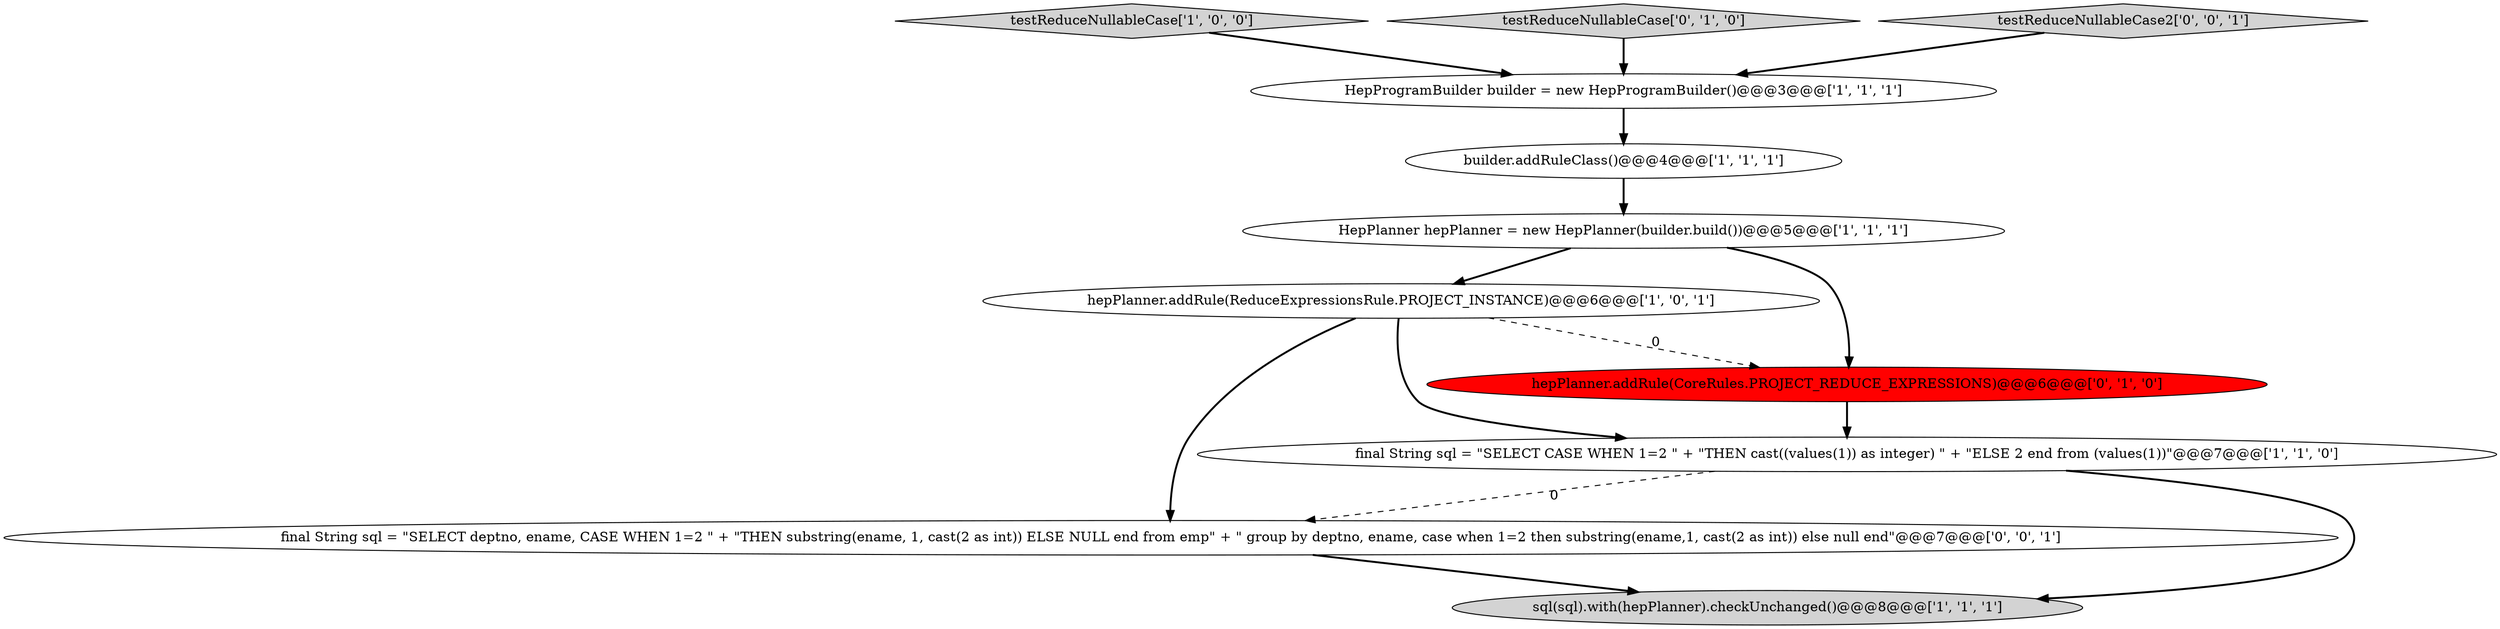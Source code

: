 digraph {
2 [style = filled, label = "HepProgramBuilder builder = new HepProgramBuilder()@@@3@@@['1', '1', '1']", fillcolor = white, shape = ellipse image = "AAA0AAABBB1BBB"];
10 [style = filled, label = "final String sql = \"SELECT deptno, ename, CASE WHEN 1=2 \" + \"THEN substring(ename, 1, cast(2 as int)) ELSE NULL end from emp\" + \" group by deptno, ename, case when 1=2 then substring(ename,1, cast(2 as int)) else null end\"@@@7@@@['0', '0', '1']", fillcolor = white, shape = ellipse image = "AAA0AAABBB3BBB"];
1 [style = filled, label = "hepPlanner.addRule(ReduceExpressionsRule.PROJECT_INSTANCE)@@@6@@@['1', '0', '1']", fillcolor = white, shape = ellipse image = "AAA0AAABBB1BBB"];
5 [style = filled, label = "sql(sql).with(hepPlanner).checkUnchanged()@@@8@@@['1', '1', '1']", fillcolor = lightgray, shape = ellipse image = "AAA0AAABBB1BBB"];
4 [style = filled, label = "builder.addRuleClass()@@@4@@@['1', '1', '1']", fillcolor = white, shape = ellipse image = "AAA0AAABBB1BBB"];
3 [style = filled, label = "HepPlanner hepPlanner = new HepPlanner(builder.build())@@@5@@@['1', '1', '1']", fillcolor = white, shape = ellipse image = "AAA0AAABBB1BBB"];
0 [style = filled, label = "testReduceNullableCase['1', '0', '0']", fillcolor = lightgray, shape = diamond image = "AAA0AAABBB1BBB"];
6 [style = filled, label = "final String sql = \"SELECT CASE WHEN 1=2 \" + \"THEN cast((values(1)) as integer) \" + \"ELSE 2 end from (values(1))\"@@@7@@@['1', '1', '0']", fillcolor = white, shape = ellipse image = "AAA0AAABBB1BBB"];
7 [style = filled, label = "hepPlanner.addRule(CoreRules.PROJECT_REDUCE_EXPRESSIONS)@@@6@@@['0', '1', '0']", fillcolor = red, shape = ellipse image = "AAA1AAABBB2BBB"];
8 [style = filled, label = "testReduceNullableCase['0', '1', '0']", fillcolor = lightgray, shape = diamond image = "AAA0AAABBB2BBB"];
9 [style = filled, label = "testReduceNullableCase2['0', '0', '1']", fillcolor = lightgray, shape = diamond image = "AAA0AAABBB3BBB"];
4->3 [style = bold, label=""];
6->5 [style = bold, label=""];
6->10 [style = dashed, label="0"];
1->6 [style = bold, label=""];
10->5 [style = bold, label=""];
1->7 [style = dashed, label="0"];
3->1 [style = bold, label=""];
3->7 [style = bold, label=""];
8->2 [style = bold, label=""];
1->10 [style = bold, label=""];
2->4 [style = bold, label=""];
9->2 [style = bold, label=""];
7->6 [style = bold, label=""];
0->2 [style = bold, label=""];
}
